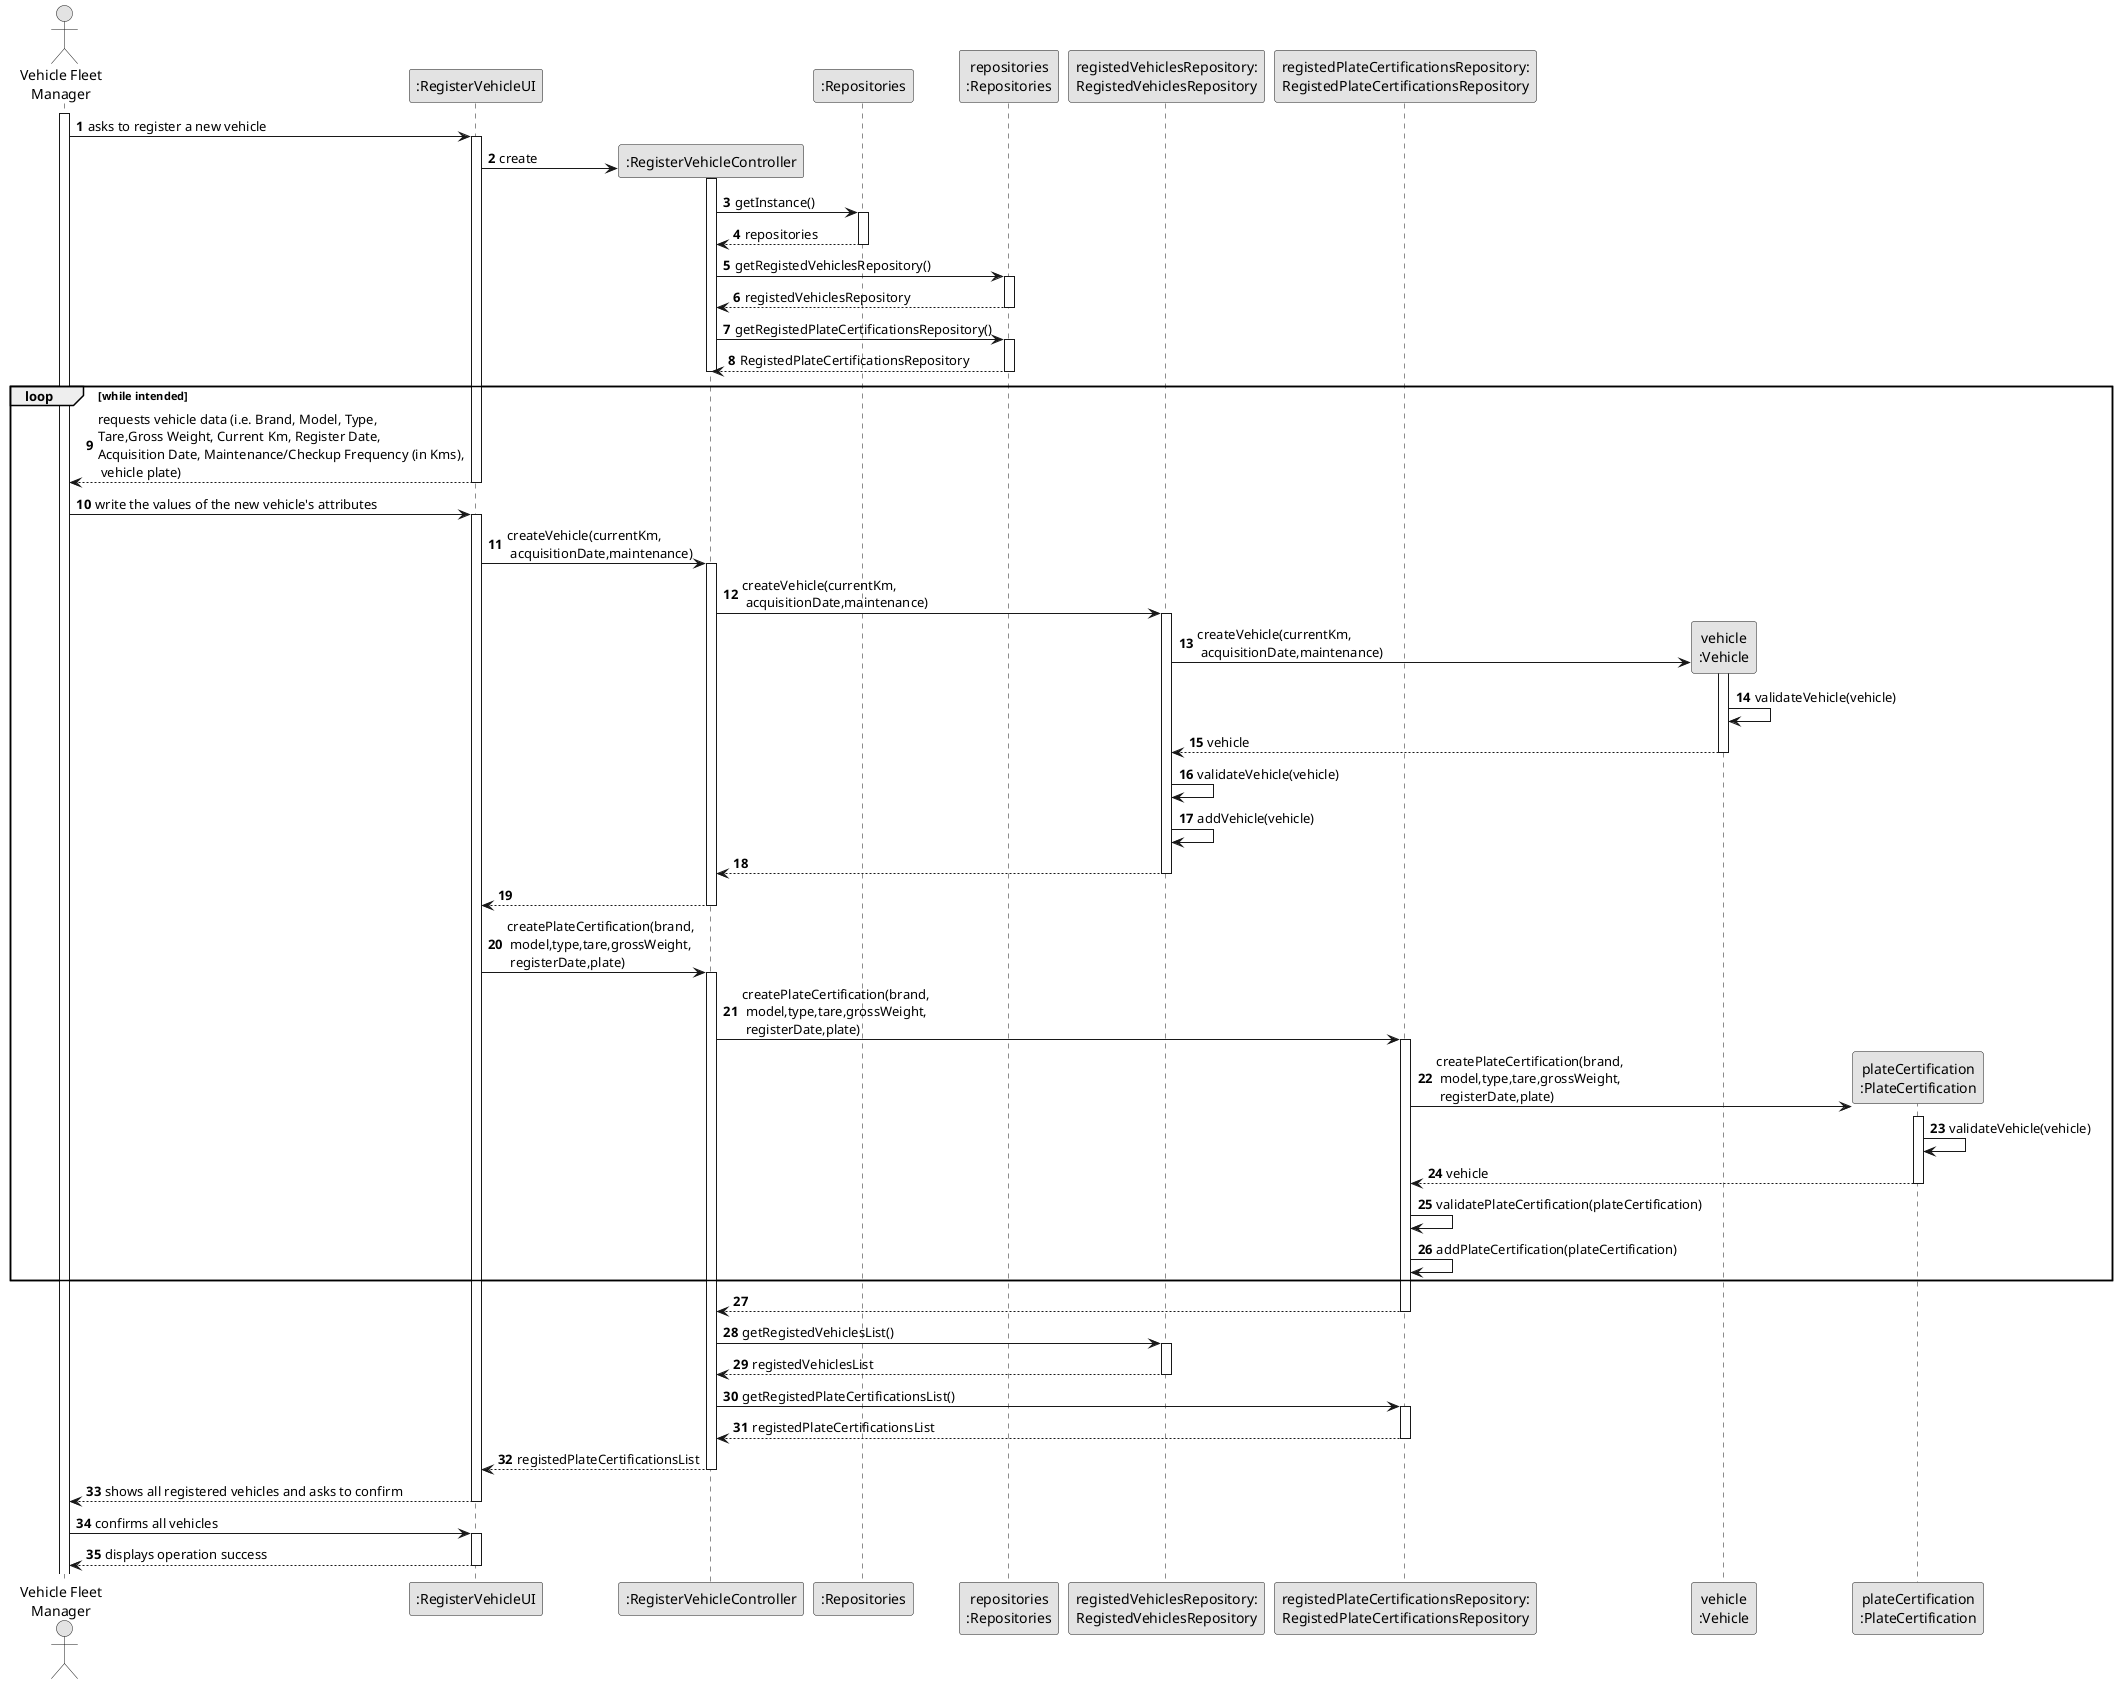 @startuml
skinparam monochrome true
skinparam packageStyle rectangle
skinparam shadowing false

actor "Vehicle Fleet\nManager" as VFM
participant ":RegisterVehicleUI" as UI
participant ":RegisterVehicleController" as CTRL
participant ":Repositories" as RepositorySingleton
participant "repositories\n:Repositories" as PLAT
participant "registedVehiclesRepository:\nRegistedVehiclesRepository" as RegistedVehiclesRepository
participant "registedPlateCertificationsRepository:\nRegistedPlateCertificationsRepository" as RegistedPlateCertificationsRepository
participant "vehicle\n:Vehicle" as VEICULO
participant "plateCertification\n:PlateCertification" as PLATE_CERTIFICATION

autonumber 1

activate VFM

        VFM -> UI : asks to register a new vehicle
    activate UI

        UI -> CTRL** : create
    activate CTRL

        CTRL -> RepositorySingleton : getInstance()
    activate RepositorySingleton

    RepositorySingleton --> CTRL: repositories
    deactivate RepositorySingleton

        CTRL -> PLAT : getRegistedVehiclesRepository()
    activate PLAT

    PLAT --> CTRL: registedVehiclesRepository
    deactivate PLAT

    CTRL -> PLAT : getRegistedPlateCertificationsRepository()

    activate PLAT

    PLAT --> CTRL: RegistedPlateCertificationsRepository
    deactivate PLAT

deactivate CTRL

    loop while intended
        UI --> VFM : requests vehicle data (i.e. Brand, Model, Type, \nTare,Gross Weight, Current Km, Register Date, \nAcquisition Date, Maintenance/Checkup Frequency (in Kms),\n vehicle plate)

    deactivate UI

        VFM -> UI : write the values of the new vehicle's attributes
    activate UI

       UI -> CTRL: createVehicle(currentKm,\n acquisitionDate,maintenance)
    activate CTRL

        CTRL -> RegistedVehiclesRepository : createVehicle(currentKm,\n acquisitionDate,maintenance)
    activate RegistedVehiclesRepository

        RegistedVehiclesRepository -> VEICULO**: createVehicle(currentKm,\n acquisitionDate,maintenance)
    activate VEICULO

        VEICULO -> VEICULO: validateVehicle(vehicle)

    RegistedVehiclesRepository <-- VEICULO : vehicle
    deactivate VEICULO

    RegistedVehiclesRepository -> RegistedVehiclesRepository: validateVehicle(vehicle)
    RegistedVehiclesRepository -> RegistedVehiclesRepository: addVehicle(vehicle)

    CTRL <-- RegistedVehiclesRepository
    deactivate RegistedVehiclesRepository

    UI <-- CTRL

    deactivate CTRL

    UI -> CTRL: createPlateCertification(brand,\n model,type,tare,grossWeight,\n registerDate,plate)

    activate CTRL

        CTRL -> RegistedPlateCertificationsRepository : createPlateCertification(brand,\n model,type,tare,grossWeight,\n registerDate,plate)
    activate RegistedPlateCertificationsRepository

    RegistedPlateCertificationsRepository -> PLATE_CERTIFICATION**: createPlateCertification(brand,\n model,type,tare,grossWeight,\n registerDate,plate)

    activate PLATE_CERTIFICATION
        PLATE_CERTIFICATION -> PLATE_CERTIFICATION: validateVehicle(vehicle)

    RegistedPlateCertificationsRepository <-- PLATE_CERTIFICATION : vehicle
    deactivate PLATE_CERTIFICATION

    RegistedPlateCertificationsRepository -> RegistedPlateCertificationsRepository: validatePlateCertification(plateCertification)
    RegistedPlateCertificationsRepository -> RegistedPlateCertificationsRepository: addPlateCertification(plateCertification)

    end

    CTRL <-- RegistedPlateCertificationsRepository
    deactivate

        CTRL -> RegistedVehiclesRepository : getRegistedVehiclesList()
    activate RegistedVehiclesRepository

    RegistedVehiclesRepository --> CTRL : registedVehiclesList
    deactivate RegistedVehiclesRepository

        CTRL -> RegistedPlateCertificationsRepository : getRegistedPlateCertificationsList()
    activate RegistedPlateCertificationsRepository

    RegistedPlateCertificationsRepository --> CTRL : registedPlateCertificationsList
    deactivate RegistedPlateCertificationsRepository

    CTRL --> UI : registedPlateCertificationsList

    deactivate CTRL

    UI --> VFM : shows all registered vehicles and asks to confirm
    deactivate UI

        VFM -> UI : confirms all vehicles
    activate UI

    UI --> VFM : displays operation success
    deactivate UI

@enduml